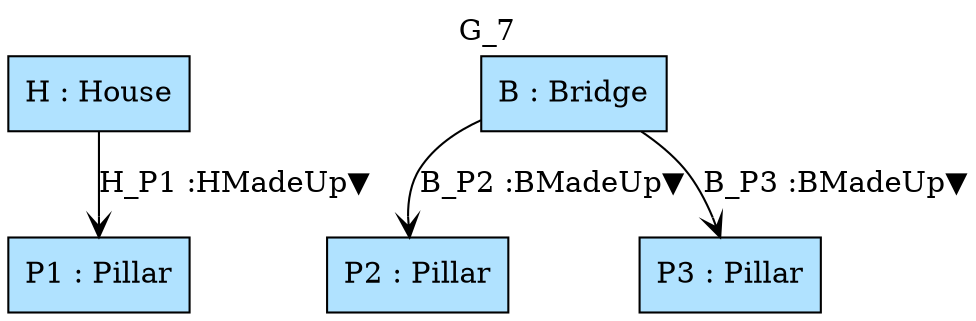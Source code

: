digraph {graph[label=G_7,labelloc=tl,labelfontsize=12];
"H"[shape=box,fillcolor=lightskyblue1,style = filled,label="H : House"];
"P1"[shape=box,fillcolor=lightskyblue1,style = filled,label="P1 : Pillar"];
"P2"[shape=box,fillcolor=lightskyblue1,style = filled,label="P2 : Pillar"];
"B"[shape=box,fillcolor=lightskyblue1,style = filled,label="B : Bridge"];
"P3"[shape=box,fillcolor=lightskyblue1,style = filled,label="P3 : Pillar"];

"H"->"P1"[label="H_P1 :HMadeUp▼",arrowhead=vee];
"B"->"P2"[label="B_P2 :BMadeUp▼",arrowhead=vee];
"B"->"P3"[label="B_P3 :BMadeUp▼",arrowhead=vee];
}